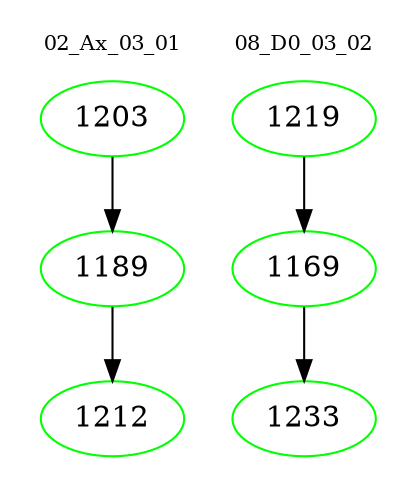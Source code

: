 digraph{
subgraph cluster_0 {
color = white
label = "02_Ax_03_01";
fontsize=10;
T0_1203 [label="1203", color="green"]
T0_1203 -> T0_1189 [color="black"]
T0_1189 [label="1189", color="green"]
T0_1189 -> T0_1212 [color="black"]
T0_1212 [label="1212", color="green"]
}
subgraph cluster_1 {
color = white
label = "08_D0_03_02";
fontsize=10;
T1_1219 [label="1219", color="green"]
T1_1219 -> T1_1169 [color="black"]
T1_1169 [label="1169", color="green"]
T1_1169 -> T1_1233 [color="black"]
T1_1233 [label="1233", color="green"]
}
}
